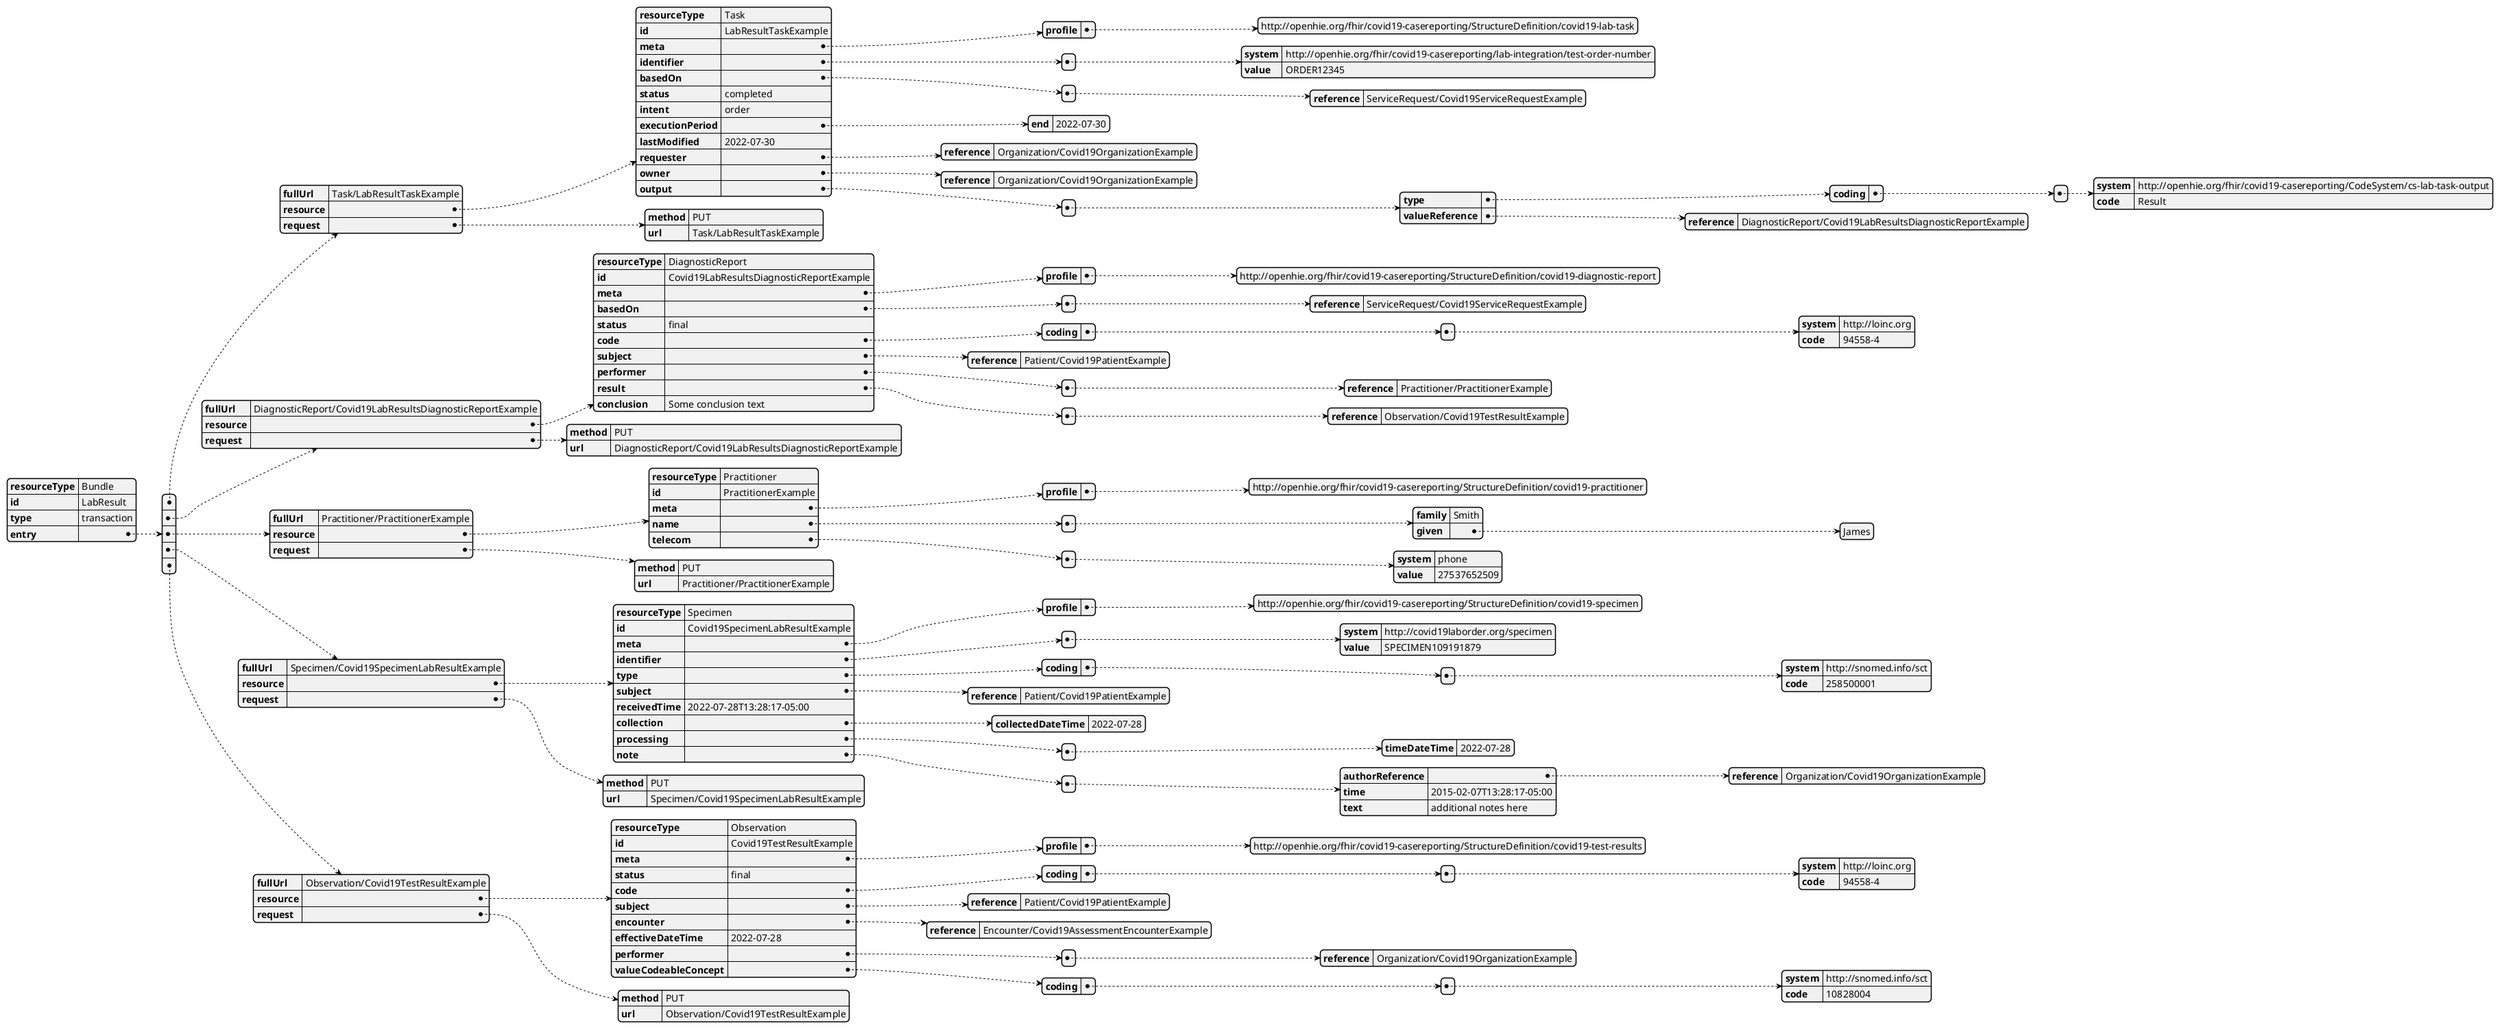@startjson lab-result-bundle
{
  "resourceType" : "Bundle",
  "id" : "LabResult",
  "type" : "transaction",
  "entry" : [{
    "fullUrl" : "Task/LabResultTaskExample",
    "resource" : {
      "resourceType" : "Task",
      "id" : "LabResultTaskExample",
      "meta" : {
        "profile" : ["http://openhie.org/fhir/covid19-casereporting/StructureDefinition/covid19-lab-task"]
      },
      
      "identifier" : [{
        "system" : "http://openhie.org/fhir/covid19-casereporting/lab-integration/test-order-number",
        "value" : "ORDER12345"
      }],
      "basedOn" : [{
        "reference" : "ServiceRequest/Covid19ServiceRequestExample"
      }],
      "status" : "completed",
      "intent" : "order",
      "executionPeriod" : {
        "end" : "2022-07-30"
      },
      "lastModified" : "2022-07-30",
      "requester" : {
        "reference" : "Organization/Covid19OrganizationExample"
      },
      "owner" : {
        "reference" : "Organization/Covid19OrganizationExample"
      },
      "output" : [{
        "type" : {
          "coding" : [{
            "system" : "http://openhie.org/fhir/covid19-casereporting/CodeSystem/cs-lab-task-output",
            "code" : "Result"
          }]
        },
        "valueReference" : {
          "reference" : "DiagnosticReport/Covid19LabResultsDiagnosticReportExample"
        }
      }]
    },
    "request" : {
      "method" : "PUT",
      "url" : "Task/LabResultTaskExample"
    }
  },
  {
    "fullUrl" : "DiagnosticReport/Covid19LabResultsDiagnosticReportExample",
    "resource" : {
      "resourceType" : "DiagnosticReport",
      "id" : "Covid19LabResultsDiagnosticReportExample",
      "meta" : {
        "profile" : ["http://openhie.org/fhir/covid19-casereporting/StructureDefinition/covid19-diagnostic-report"]
      },
      
      "basedOn" : [{
        "reference" : "ServiceRequest/Covid19ServiceRequestExample"
      }],
      "status" : "final",
      "code" : {
        "coding" : [{
          "system" : "http://loinc.org",
          "code" : "94558-4"
        }]
      },
      "subject" : {
        "reference" : "Patient/Covid19PatientExample"
      },
      "performer" : [{
        "reference" : "Practitioner/PractitionerExample"
      }],
      "result" : [{
        "reference" : "Observation/Covid19TestResultExample"
      }],
      "conclusion" : "Some conclusion text"
    },
    "request" : {
      "method" : "PUT",
      "url" : "DiagnosticReport/Covid19LabResultsDiagnosticReportExample"
    }
  },
  {
    "fullUrl" : "Practitioner/PractitionerExample",
    "resource" : {
      "resourceType" : "Practitioner",
      "id" : "PractitionerExample",
      "meta" : {
        "profile" : ["http://openhie.org/fhir/covid19-casereporting/StructureDefinition/covid19-practitioner"]
      },
     
      "name" : [{
        "family" : "Smith",
        "given" : ["James"]
      }],
      "telecom" : [{
        "system" : "phone",
        "value" : "27537652509"
      }]
    },
    "request" : {
      "method" : "PUT",
      "url" : "Practitioner/PractitionerExample"
    }
  },
  {
    "fullUrl" : "Specimen/Covid19SpecimenLabResultExample",
    "resource" : {
      "resourceType" : "Specimen",
      "id" : "Covid19SpecimenLabResultExample",
      "meta" : {
        "profile" : ["http://openhie.org/fhir/covid19-casereporting/StructureDefinition/covid19-specimen"]
      },
     
      "identifier" : [{
        "system" : "http://covid19laborder.org/specimen",
        "value" : "SPECIMEN109191879"
      }],
      "type" : {
        "coding" : [{
          "system" : "http://snomed.info/sct",
          "code" : "258500001"
        }]
      },
      "subject" : {
        "reference" : "Patient/Covid19PatientExample"
      },
      "receivedTime" : "2022-07-28T13:28:17-05:00",
      "collection" : {
        "collectedDateTime" : "2022-07-28"
      },
      "processing" : [{
        "timeDateTime" : "2022-07-28"
      }],
      "note" : [{
        "authorReference" : {
          "reference" : "Organization/Covid19OrganizationExample"
        },
        "time" : "2015-02-07T13:28:17-05:00",
        "text" : "additional notes here"
      }]
    },
    "request" : {
      "method" : "PUT",
      "url" : "Specimen/Covid19SpecimenLabResultExample"
    }
  },
  {
    "fullUrl" : "Observation/Covid19TestResultExample",
    "resource" : {
      "resourceType" : "Observation",
      "id" : "Covid19TestResultExample",
      "meta" : {
        "profile" : ["http://openhie.org/fhir/covid19-casereporting/StructureDefinition/covid19-test-results"]
      },
    
      "status" : "final",
      "code" : {
        "coding" : [{
          "system" : "http://loinc.org",
          "code" : "94558-4"
        }]
      },
      "subject" : {
        "reference" : "Patient/Covid19PatientExample"
      },
      "encounter" : {
        "reference" : "Encounter/Covid19AssessmentEncounterExample"
      },
      "effectiveDateTime" : "2022-07-28",
      "performer" : [{
        "reference" : "Organization/Covid19OrganizationExample"
      }],
      "valueCodeableConcept" : {
        "coding" : [{
          "system" : "http://snomed.info/sct",
          "code" : "10828004"
        }]
      }
    },
    "request" : {
      "method" : "PUT",
      "url" : "Observation/Covid19TestResultExample"
    }
  }]
}

@endjson